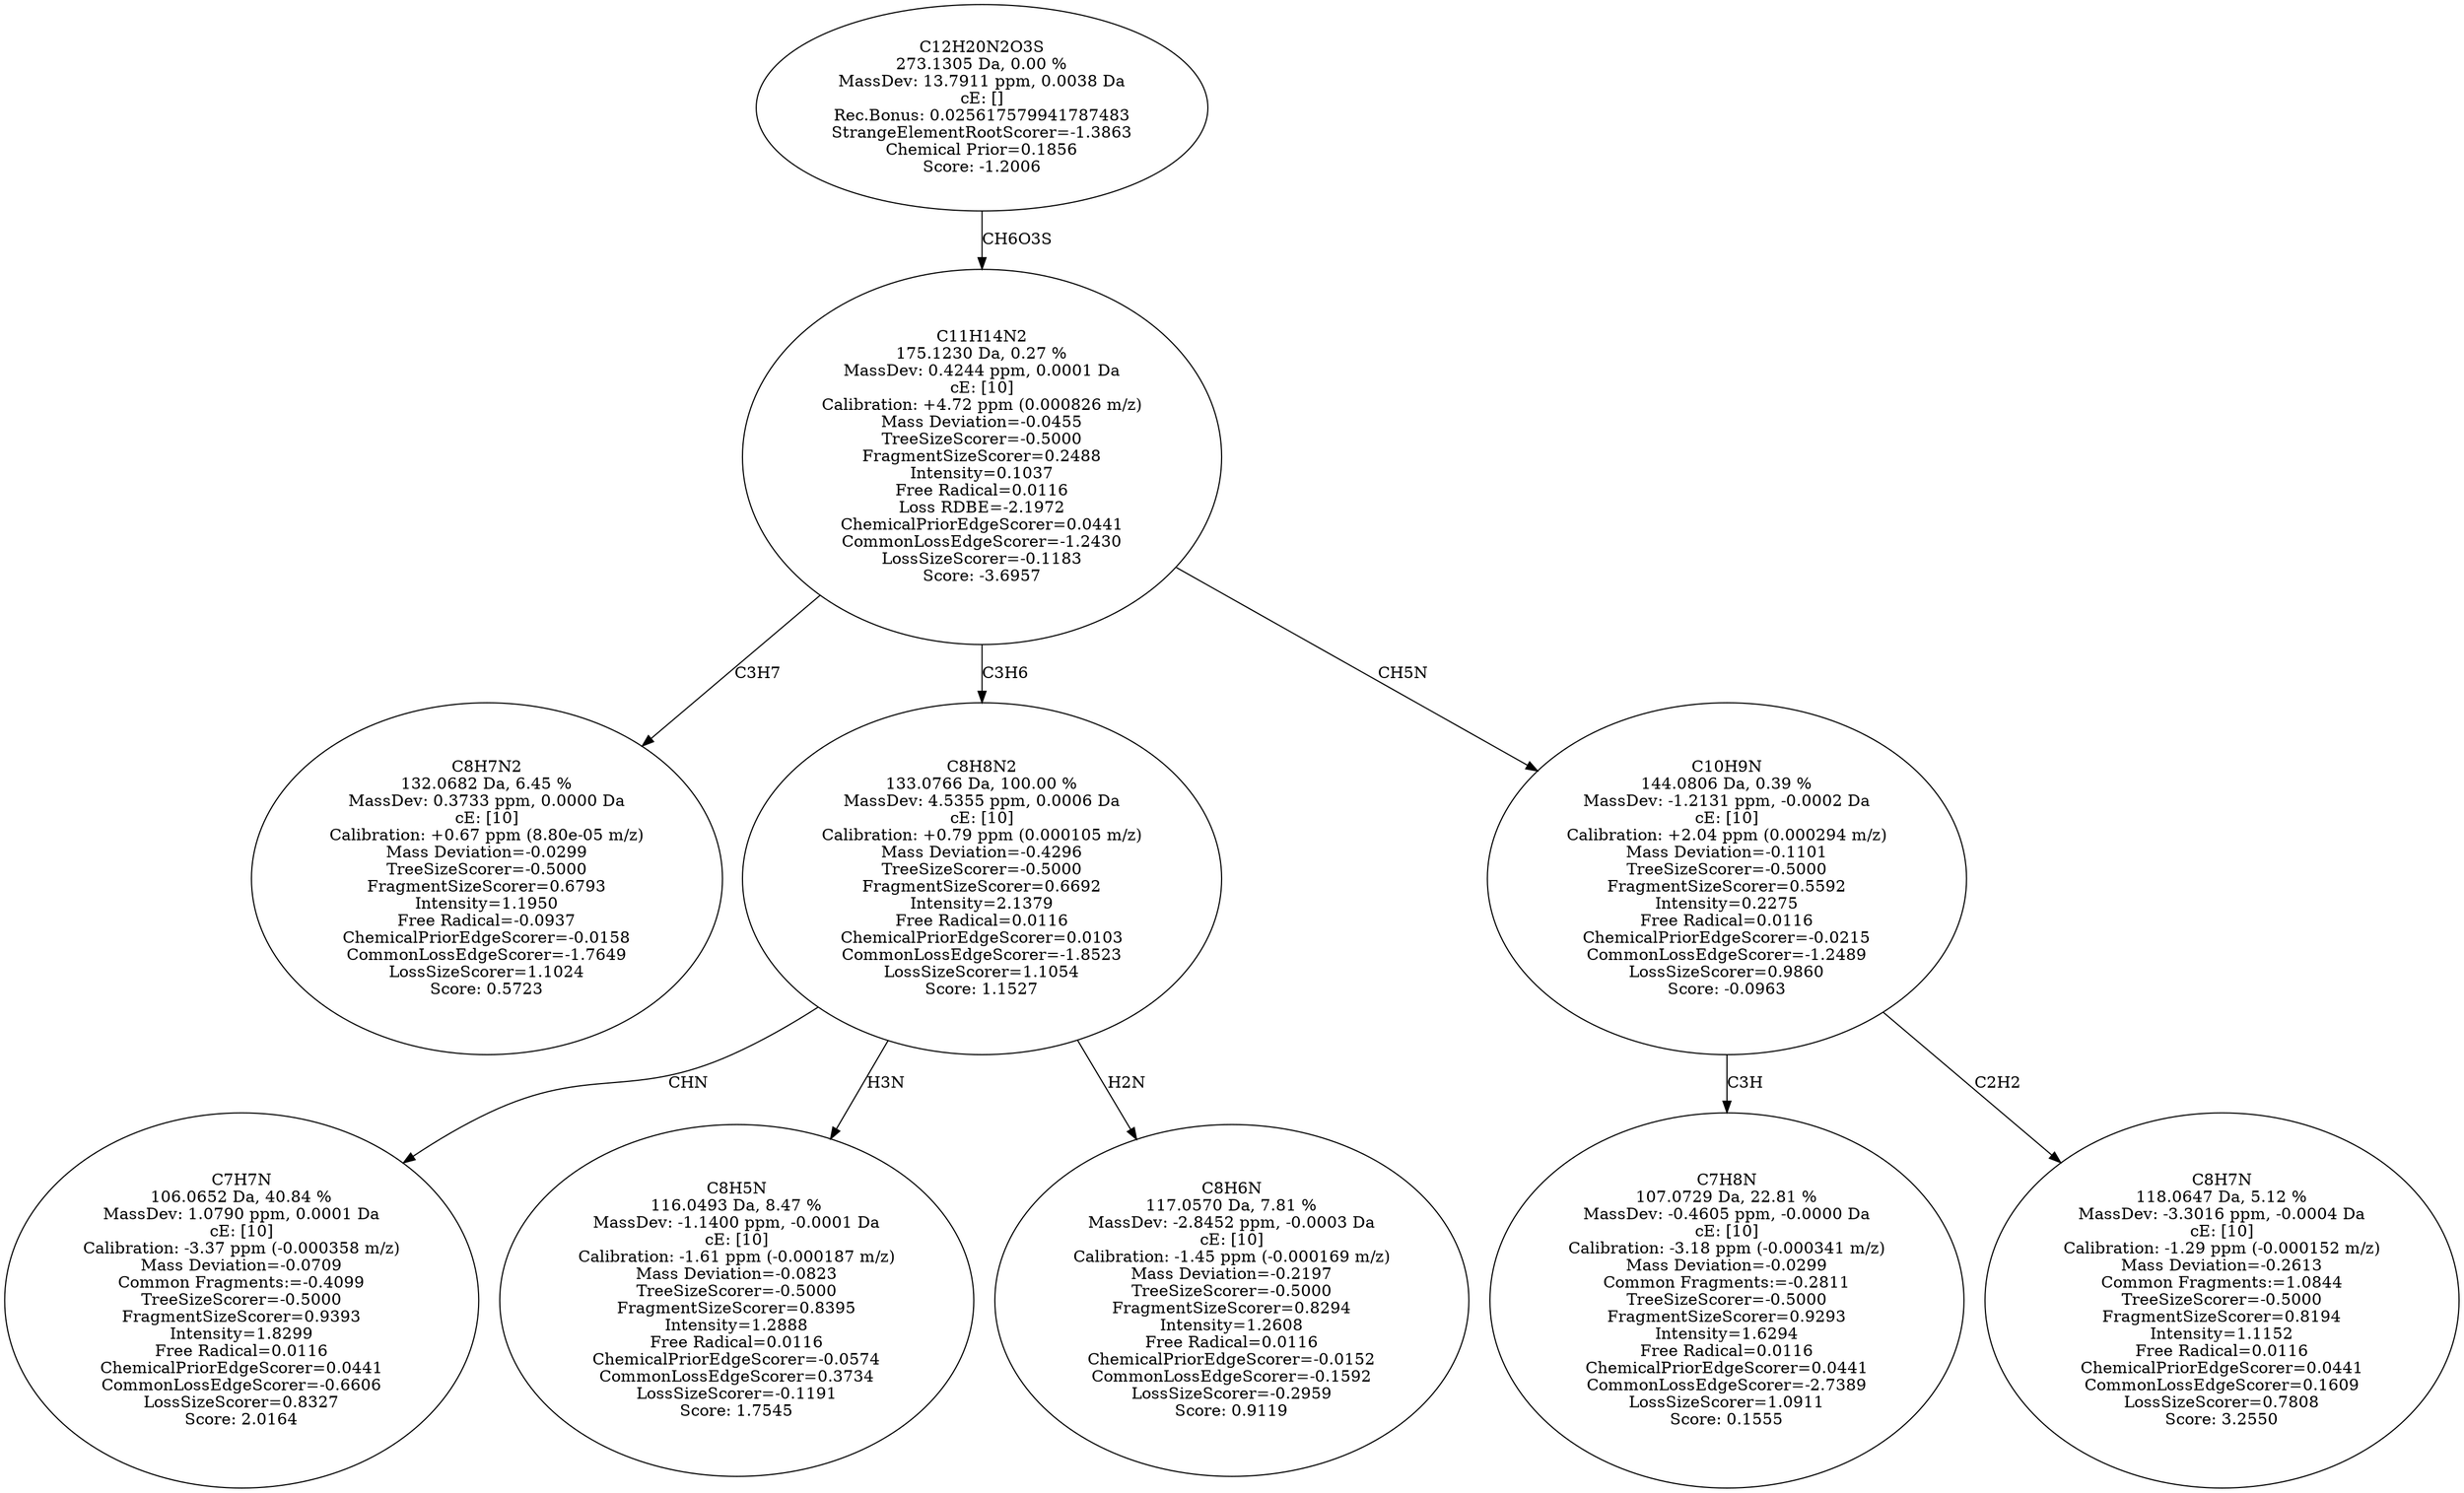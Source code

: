 strict digraph {
v1 [label="C8H7N2\n132.0682 Da, 6.45 %\nMassDev: 0.3733 ppm, 0.0000 Da\ncE: [10]\nCalibration: +0.67 ppm (8.80e-05 m/z)\nMass Deviation=-0.0299\nTreeSizeScorer=-0.5000\nFragmentSizeScorer=0.6793\nIntensity=1.1950\nFree Radical=-0.0937\nChemicalPriorEdgeScorer=-0.0158\nCommonLossEdgeScorer=-1.7649\nLossSizeScorer=1.1024\nScore: 0.5723"];
v2 [label="C7H7N\n106.0652 Da, 40.84 %\nMassDev: 1.0790 ppm, 0.0001 Da\ncE: [10]\nCalibration: -3.37 ppm (-0.000358 m/z)\nMass Deviation=-0.0709\nCommon Fragments:=-0.4099\nTreeSizeScorer=-0.5000\nFragmentSizeScorer=0.9393\nIntensity=1.8299\nFree Radical=0.0116\nChemicalPriorEdgeScorer=0.0441\nCommonLossEdgeScorer=-0.6606\nLossSizeScorer=0.8327\nScore: 2.0164"];
v3 [label="C8H5N\n116.0493 Da, 8.47 %\nMassDev: -1.1400 ppm, -0.0001 Da\ncE: [10]\nCalibration: -1.61 ppm (-0.000187 m/z)\nMass Deviation=-0.0823\nTreeSizeScorer=-0.5000\nFragmentSizeScorer=0.8395\nIntensity=1.2888\nFree Radical=0.0116\nChemicalPriorEdgeScorer=-0.0574\nCommonLossEdgeScorer=0.3734\nLossSizeScorer=-0.1191\nScore: 1.7545"];
v4 [label="C8H6N\n117.0570 Da, 7.81 %\nMassDev: -2.8452 ppm, -0.0003 Da\ncE: [10]\nCalibration: -1.45 ppm (-0.000169 m/z)\nMass Deviation=-0.2197\nTreeSizeScorer=-0.5000\nFragmentSizeScorer=0.8294\nIntensity=1.2608\nFree Radical=0.0116\nChemicalPriorEdgeScorer=-0.0152\nCommonLossEdgeScorer=-0.1592\nLossSizeScorer=-0.2959\nScore: 0.9119"];
v5 [label="C8H8N2\n133.0766 Da, 100.00 %\nMassDev: 4.5355 ppm, 0.0006 Da\ncE: [10]\nCalibration: +0.79 ppm (0.000105 m/z)\nMass Deviation=-0.4296\nTreeSizeScorer=-0.5000\nFragmentSizeScorer=0.6692\nIntensity=2.1379\nFree Radical=0.0116\nChemicalPriorEdgeScorer=0.0103\nCommonLossEdgeScorer=-1.8523\nLossSizeScorer=1.1054\nScore: 1.1527"];
v6 [label="C7H8N\n107.0729 Da, 22.81 %\nMassDev: -0.4605 ppm, -0.0000 Da\ncE: [10]\nCalibration: -3.18 ppm (-0.000341 m/z)\nMass Deviation=-0.0299\nCommon Fragments:=-0.2811\nTreeSizeScorer=-0.5000\nFragmentSizeScorer=0.9293\nIntensity=1.6294\nFree Radical=0.0116\nChemicalPriorEdgeScorer=0.0441\nCommonLossEdgeScorer=-2.7389\nLossSizeScorer=1.0911\nScore: 0.1555"];
v7 [label="C8H7N\n118.0647 Da, 5.12 %\nMassDev: -3.3016 ppm, -0.0004 Da\ncE: [10]\nCalibration: -1.29 ppm (-0.000152 m/z)\nMass Deviation=-0.2613\nCommon Fragments:=1.0844\nTreeSizeScorer=-0.5000\nFragmentSizeScorer=0.8194\nIntensity=1.1152\nFree Radical=0.0116\nChemicalPriorEdgeScorer=0.0441\nCommonLossEdgeScorer=0.1609\nLossSizeScorer=0.7808\nScore: 3.2550"];
v8 [label="C10H9N\n144.0806 Da, 0.39 %\nMassDev: -1.2131 ppm, -0.0002 Da\ncE: [10]\nCalibration: +2.04 ppm (0.000294 m/z)\nMass Deviation=-0.1101\nTreeSizeScorer=-0.5000\nFragmentSizeScorer=0.5592\nIntensity=0.2275\nFree Radical=0.0116\nChemicalPriorEdgeScorer=-0.0215\nCommonLossEdgeScorer=-1.2489\nLossSizeScorer=0.9860\nScore: -0.0963"];
v9 [label="C11H14N2\n175.1230 Da, 0.27 %\nMassDev: 0.4244 ppm, 0.0001 Da\ncE: [10]\nCalibration: +4.72 ppm (0.000826 m/z)\nMass Deviation=-0.0455\nTreeSizeScorer=-0.5000\nFragmentSizeScorer=0.2488\nIntensity=0.1037\nFree Radical=0.0116\nLoss RDBE=-2.1972\nChemicalPriorEdgeScorer=0.0441\nCommonLossEdgeScorer=-1.2430\nLossSizeScorer=-0.1183\nScore: -3.6957"];
v10 [label="C12H20N2O3S\n273.1305 Da, 0.00 %\nMassDev: 13.7911 ppm, 0.0038 Da\ncE: []\nRec.Bonus: 0.025617579941787483\nStrangeElementRootScorer=-1.3863\nChemical Prior=0.1856\nScore: -1.2006"];
v9 -> v1 [label="C3H7"];
v5 -> v2 [label="CHN"];
v5 -> v3 [label="H3N"];
v5 -> v4 [label="H2N"];
v9 -> v5 [label="C3H6"];
v8 -> v6 [label="C3H"];
v8 -> v7 [label="C2H2"];
v9 -> v8 [label="CH5N"];
v10 -> v9 [label="CH6O3S"];
}
